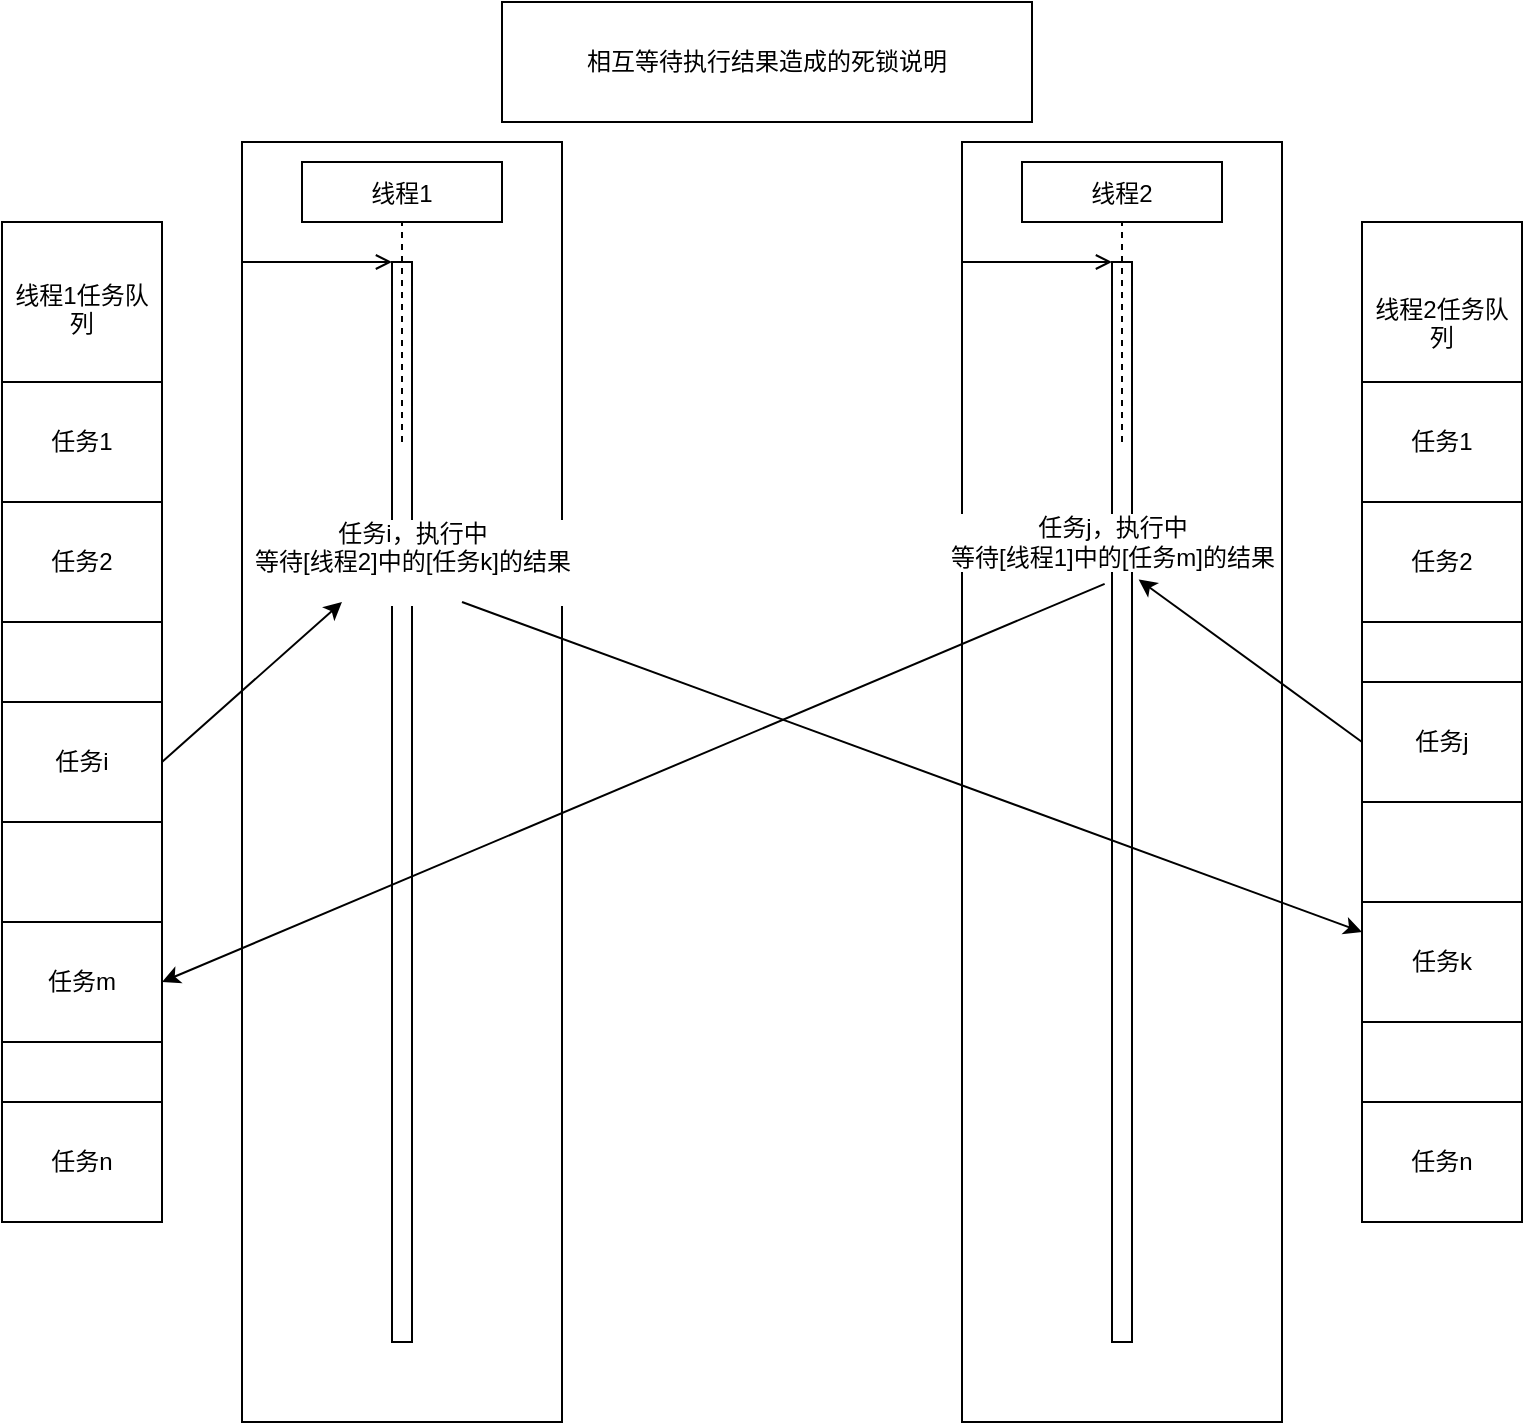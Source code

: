 <mxfile>
    <diagram id="bqZn0Qs7LkTpNewt64jQ" name="Page-1">
        <mxGraphModel dx="1011" dy="1066" grid="1" gridSize="10" guides="1" tooltips="1" connect="1" arrows="1" fold="1" page="1" pageScale="1" pageWidth="850" pageHeight="1100" math="0" shadow="0">
            <root>
                <mxCell id="0"/>
                <mxCell id="1" parent="0"/>
                <mxCell id="8" value="" style="rounded=0;dashed=0;container=0;collapsible=0;recursiveResize=0;" parent="1" vertex="1">
                    <mxGeometry x="160" y="80" width="160" height="640" as="geometry"/>
                </mxCell>
                <mxCell id="9" value="线程1" style="rounded=0;dashed=0;" parent="8" vertex="1">
                    <mxGeometry x="30" y="10" width="100" height="30" as="geometry"/>
                </mxCell>
                <mxCell id="10" value="" style="rounded=0;dashed=0;" parent="8" vertex="1">
                    <mxGeometry x="75" y="60" width="10" height="540" as="geometry"/>
                </mxCell>
                <mxCell id="11" value="" style="html=1;verticalAlign=bottom;startArrow=none;endArrow=none;dashed=1;" parent="8" source="10" target="9" edge="1">
                    <mxGeometry relative="1" as="geometry"/>
                </mxCell>
                <mxCell id="12" value="" style="html=1;verticalAlign=bottom;startArrow=none;endArrow=none;dashed=1;" parent="8" target="10" edge="1">
                    <mxGeometry relative="1" as="geometry">
                        <mxPoint x="80" y="150" as="sourcePoint"/>
                    </mxGeometry>
                </mxCell>
                <mxCell id="35" value="&lt;span style=&quot;font-size: 12px&quot;&gt;任务i，执行中&lt;/span&gt;&lt;br style=&quot;font-size: 12px&quot;&gt;&lt;span style=&quot;font-size: 12px&quot;&gt;等待[线程2]中的[任务k]的结果&lt;br&gt;&lt;br&gt;&lt;/span&gt;" style="edgeLabel;html=1;align=center;verticalAlign=middle;resizable=0;points=[];" parent="12" vertex="1" connectable="0">
                    <mxGeometry x="-0.259" relative="1" as="geometry">
                        <mxPoint x="5" y="93" as="offset"/>
                    </mxGeometry>
                </mxCell>
                <mxCell id="13" value="" style="html=1;verticalAlign=bottom;startArrow=none;endArrow=open;endFill=0;" parent="8" edge="1">
                    <mxGeometry relative="1" as="geometry">
                        <mxPoint y="60" as="sourcePoint"/>
                        <mxPoint x="75" y="60" as="targetPoint"/>
                    </mxGeometry>
                </mxCell>
                <mxCell id="19" value="" style="rounded=0;dashed=0;container=0;collapsible=0;recursiveResize=0;" parent="1" vertex="1">
                    <mxGeometry x="520" y="80" width="160" height="640" as="geometry"/>
                </mxCell>
                <mxCell id="20" value="线程2" style="rounded=0;dashed=0;" parent="19" vertex="1">
                    <mxGeometry x="30" y="10" width="100" height="30" as="geometry"/>
                </mxCell>
                <mxCell id="21" value="" style="rounded=0;dashed=0;" parent="19" vertex="1">
                    <mxGeometry x="75" y="60" width="10" height="540" as="geometry"/>
                </mxCell>
                <mxCell id="22" value="" style="html=1;verticalAlign=bottom;startArrow=none;endArrow=none;dashed=1;" parent="19" source="21" target="20" edge="1">
                    <mxGeometry relative="1" as="geometry"/>
                </mxCell>
                <mxCell id="23" value="" style="html=1;verticalAlign=bottom;startArrow=none;endArrow=none;dashed=1;" parent="19" target="21" edge="1">
                    <mxGeometry relative="1" as="geometry">
                        <mxPoint x="80" y="150" as="sourcePoint"/>
                    </mxGeometry>
                </mxCell>
                <mxCell id="36" value="&lt;span style=&quot;font-size: 12px&quot;&gt;任务j，执行中&lt;/span&gt;&lt;br style=&quot;font-size: 12px&quot;&gt;&lt;span style=&quot;font-size: 12px&quot;&gt;等待[线程1]中的[任务m]的结果&lt;/span&gt;" style="edgeLabel;html=1;align=center;verticalAlign=middle;resizable=0;points=[];" parent="23" vertex="1" connectable="0">
                    <mxGeometry x="-0.489" y="-1" relative="1" as="geometry">
                        <mxPoint x="-6" y="73" as="offset"/>
                    </mxGeometry>
                </mxCell>
                <mxCell id="24" value="" style="html=1;verticalAlign=bottom;startArrow=none;endArrow=open;endFill=0;" parent="19" edge="1">
                    <mxGeometry relative="1" as="geometry">
                        <mxPoint y="60" as="sourcePoint"/>
                        <mxPoint x="75" y="60" as="targetPoint"/>
                    </mxGeometry>
                </mxCell>
                <mxCell id="37" value="" style="group" parent="1" vertex="1" connectable="0">
                    <mxGeometry x="40" y="120" width="80" height="500" as="geometry"/>
                </mxCell>
                <mxCell id="2" value="线程1任务队列&lt;br&gt;&lt;br&gt;&lt;br&gt;&lt;br&gt;&lt;br&gt;&lt;br&gt;&lt;br&gt;&lt;br&gt;&lt;br&gt;&lt;br&gt;&lt;br&gt;&lt;br&gt;&lt;br&gt;&lt;br&gt;&lt;br&gt;&lt;br&gt;&lt;br&gt;&lt;br&gt;&lt;br&gt;&lt;br&gt;&lt;br&gt;&lt;br&gt;&lt;br&gt;&lt;br&gt;&lt;br&gt;&lt;br&gt;&lt;br&gt;&lt;br&gt;&lt;br&gt;" style="rounded=0;whiteSpace=wrap;html=1;" parent="37" vertex="1">
                    <mxGeometry width="80" height="490" as="geometry"/>
                </mxCell>
                <mxCell id="4" value="任务1" style="rounded=0;whiteSpace=wrap;html=1;" parent="37" vertex="1">
                    <mxGeometry y="80" width="80" height="60" as="geometry"/>
                </mxCell>
                <mxCell id="5" value="任务i" style="rounded=0;whiteSpace=wrap;html=1;" parent="37" vertex="1">
                    <mxGeometry y="240" width="80" height="60" as="geometry"/>
                </mxCell>
                <mxCell id="6" value="任务n" style="rounded=0;whiteSpace=wrap;html=1;" parent="37" vertex="1">
                    <mxGeometry y="440" width="80" height="60" as="geometry"/>
                </mxCell>
                <mxCell id="7" value="任务2" style="rounded=0;whiteSpace=wrap;html=1;" parent="37" vertex="1">
                    <mxGeometry y="140" width="80" height="60" as="geometry"/>
                </mxCell>
                <mxCell id="30" value="任务m" style="rounded=0;whiteSpace=wrap;html=1;" parent="37" vertex="1">
                    <mxGeometry y="350" width="80" height="60" as="geometry"/>
                </mxCell>
                <mxCell id="38" value="" style="group" parent="1" vertex="1" connectable="0">
                    <mxGeometry x="720" y="120" width="80" height="500" as="geometry"/>
                </mxCell>
                <mxCell id="25" value="线程2任务队列&lt;br&gt;&lt;br&gt;&lt;br&gt;&lt;br&gt;&lt;br&gt;&lt;br&gt;&lt;br&gt;&lt;br&gt;&lt;br&gt;&lt;br&gt;&lt;br&gt;&lt;br&gt;&lt;br&gt;&lt;br&gt;&lt;br&gt;&lt;br&gt;&lt;br&gt;&lt;br&gt;&lt;br&gt;&lt;br&gt;&lt;br&gt;&lt;br&gt;&lt;br&gt;&lt;br&gt;&lt;br&gt;&lt;br&gt;&lt;br&gt;&lt;br&gt;" style="rounded=0;whiteSpace=wrap;html=1;" parent="38" vertex="1">
                    <mxGeometry width="80" height="490" as="geometry"/>
                </mxCell>
                <mxCell id="26" value="任务1" style="rounded=0;whiteSpace=wrap;html=1;" parent="38" vertex="1">
                    <mxGeometry y="80" width="80" height="60" as="geometry"/>
                </mxCell>
                <mxCell id="27" value="任务j" style="rounded=0;whiteSpace=wrap;html=1;" parent="38" vertex="1">
                    <mxGeometry y="230" width="80" height="60" as="geometry"/>
                </mxCell>
                <mxCell id="28" value="任务n" style="rounded=0;whiteSpace=wrap;html=1;" parent="38" vertex="1">
                    <mxGeometry y="440" width="80" height="60" as="geometry"/>
                </mxCell>
                <mxCell id="29" value="任务2" style="rounded=0;whiteSpace=wrap;html=1;" parent="38" vertex="1">
                    <mxGeometry y="140" width="80" height="60" as="geometry"/>
                </mxCell>
                <mxCell id="31" value="任务k" style="rounded=0;whiteSpace=wrap;html=1;" parent="38" vertex="1">
                    <mxGeometry y="340" width="80" height="60" as="geometry"/>
                </mxCell>
                <mxCell id="39" value="" style="endArrow=classic;html=1;exitX=0;exitY=0.5;exitDx=0;exitDy=0;entryX=1.333;entryY=0.294;entryDx=0;entryDy=0;entryPerimeter=0;" parent="1" source="27" target="21" edge="1">
                    <mxGeometry width="50" height="50" relative="1" as="geometry">
                        <mxPoint x="400" y="260" as="sourcePoint"/>
                        <mxPoint x="600" y="300" as="targetPoint"/>
                    </mxGeometry>
                </mxCell>
                <mxCell id="40" style="edgeStyle=none;html=1;exitX=1;exitY=0.5;exitDx=0;exitDy=0;" parent="1" source="5" edge="1">
                    <mxGeometry relative="1" as="geometry">
                        <mxPoint x="210" y="310" as="targetPoint"/>
                    </mxGeometry>
                </mxCell>
                <mxCell id="41" value="" style="endArrow=classic;html=1;entryX=0;entryY=0.25;entryDx=0;entryDy=0;" parent="1" target="31" edge="1">
                    <mxGeometry width="50" height="50" relative="1" as="geometry">
                        <mxPoint x="270" y="310" as="sourcePoint"/>
                        <mxPoint x="450" y="210" as="targetPoint"/>
                    </mxGeometry>
                </mxCell>
                <mxCell id="42" value="" style="endArrow=classic;html=1;entryX=1;entryY=0.5;entryDx=0;entryDy=0;exitX=-0.367;exitY=0.298;exitDx=0;exitDy=0;exitPerimeter=0;" parent="1" source="21" target="30" edge="1">
                    <mxGeometry width="50" height="50" relative="1" as="geometry">
                        <mxPoint x="520" y="500" as="sourcePoint"/>
                        <mxPoint x="450" y="210" as="targetPoint"/>
                    </mxGeometry>
                </mxCell>
                <mxCell id="43" value="相互等待执行结果造成的死锁说明" style="rounded=0;whiteSpace=wrap;html=1;" parent="1" vertex="1">
                    <mxGeometry x="290" y="10" width="265" height="60" as="geometry"/>
                </mxCell>
            </root>
        </mxGraphModel>
    </diagram>
</mxfile>